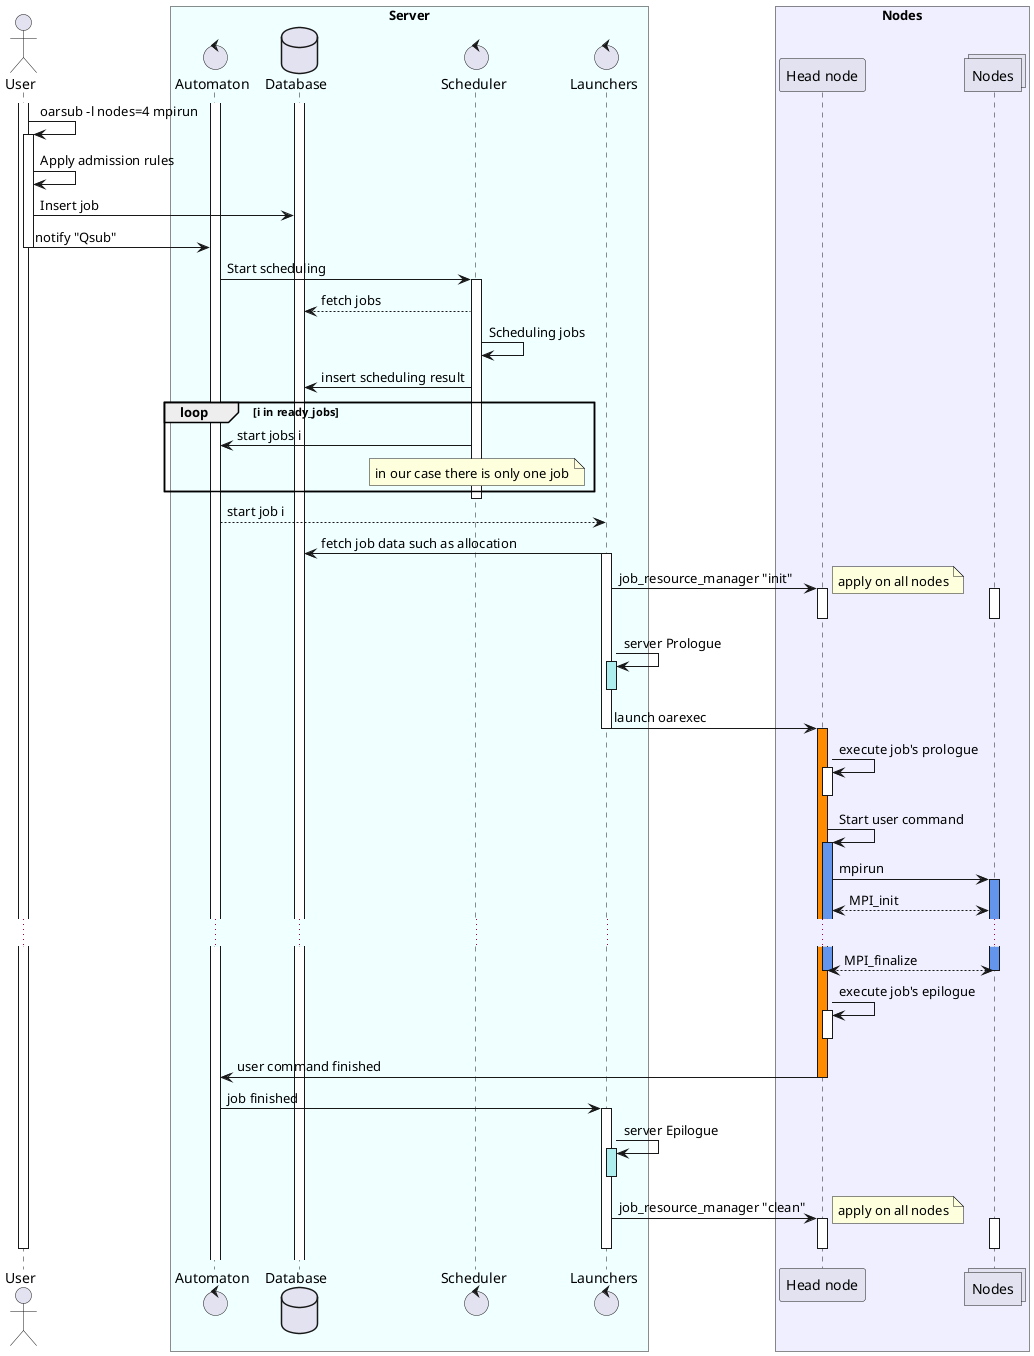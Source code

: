 @startuml
actor User as user

box "Server" #Azure
  control Automaton as alm
  database Database as data
  control Scheduler as sch
  control Launchers as bipbip
end box
box "Nodes" #MOTIVATION
  participant "Head node" as head
  collections Nodes as nodes
end box

alm++
user++
data++

user -> user: oarsub -l nodes=4 mpirun
activate user
user -> user: Apply admission rules
user -> data: Insert job
user -> alm: notify "Qsub"
deactivate user

alm -> sch++: Start scheduling
sch --> data: fetch jobs
sch -> sch: Scheduling jobs
sch -> data: insert scheduling result

loop i in ready_jobs
  sch -> alm: start jobs i
  note over sch: in our case there is only one job
end loop
sch--

alm --> bipbip: start job i
bipbip -> data : fetch job data such as allocation
bipbip++

bipbip -> head++ : job_resource_manager "init"
nodes++
note right: apply on all nodes
head--
nodes--

bipbip -> bipbip : server Prologue
activate bipbip #PaleTurquoise
deactivate bipbip

bipbip -> head : launch oarexec
bipbip--
activate head #DarkOrange

head -> head++: execute job's prologue
head--

head -> head: Start user command
activate head #CornflowerBlue
head -> nodes : mpirun
activate nodes #CornflowerBlue

head <--> nodes : MPI_init

...

head <--> nodes : MPI_finalize

head--
nodes--

head -> head++: execute job's epilogue

deactivate head

head -> alm : user command finished
head--

alm -> bipbip++ : job finished

bipbip -> bipbip : server Epilogue
activate bipbip #PaleTurquoise
deactivate bipbip

bipbip -> head++ : job_resource_manager "clean"
nodes++
note right: apply on all nodes

head--
nodes--
user--
bipbip--

@endumlgo
